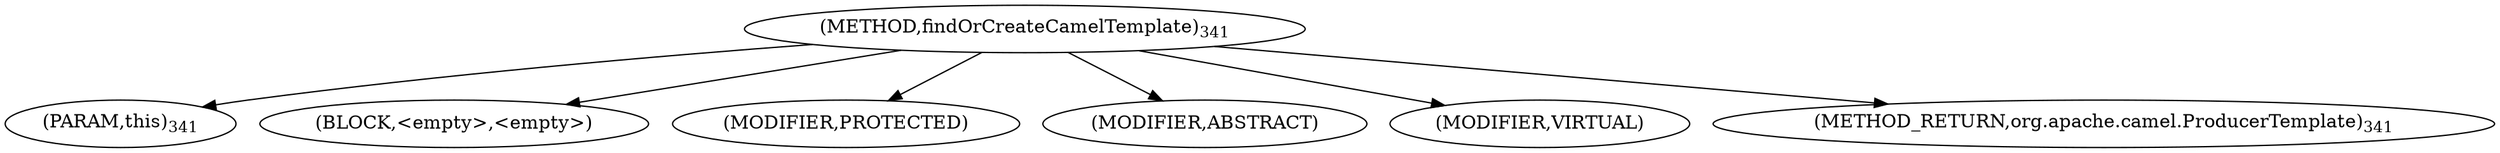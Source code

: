 digraph "findOrCreateCamelTemplate" {  
"887" [label = <(METHOD,findOrCreateCamelTemplate)<SUB>341</SUB>> ]
"888" [label = <(PARAM,this)<SUB>341</SUB>> ]
"889" [label = <(BLOCK,&lt;empty&gt;,&lt;empty&gt;)> ]
"890" [label = <(MODIFIER,PROTECTED)> ]
"891" [label = <(MODIFIER,ABSTRACT)> ]
"892" [label = <(MODIFIER,VIRTUAL)> ]
"893" [label = <(METHOD_RETURN,org.apache.camel.ProducerTemplate)<SUB>341</SUB>> ]
  "887" -> "888" 
  "887" -> "889" 
  "887" -> "890" 
  "887" -> "891" 
  "887" -> "892" 
  "887" -> "893" 
}
